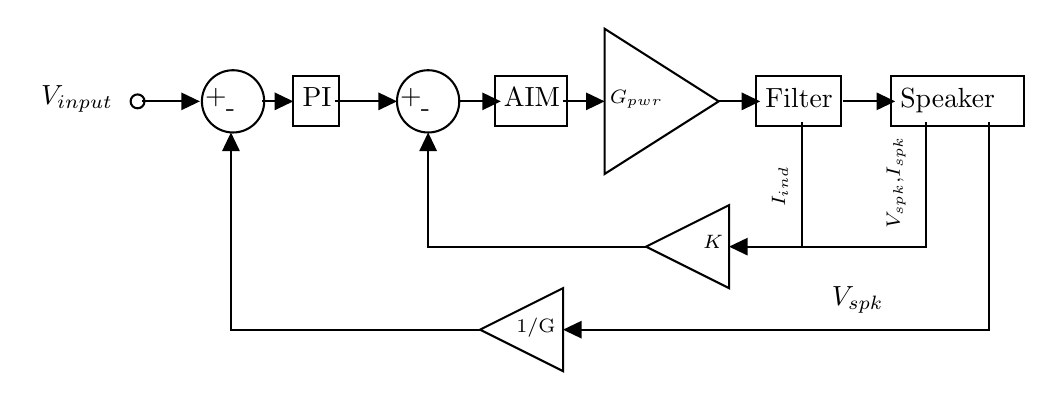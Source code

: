 

\tikzset{every picture/.style={line width=0.75pt}} %set default line width to 0.75pt        

\begin{tikzpicture}[x=0.75pt,y=0.75pt,yscale=-1,xscale=1]
%uncomment if require: \path (0,888); %set diagram left start at 0, and has height of 888

%Shape: Circle [id:dp8093593830625807] 
\draw   (185,45) .. controls (185,36.72) and (191.72,30) .. (200,30) .. controls (208.28,30) and (215,36.72) .. (215,45) .. controls (215,53.28) and (208.28,60) .. (200,60) .. controls (191.72,60) and (185,53.28) .. (185,45) -- cycle ;

%Shape: Triangle [id:dp44581617276213614] 
\draw   (340,45) -- (285,80) -- (285,10) -- cycle ;
%Shape: Triangle [id:dp09631385215595478] 
\draw   (305,115) -- (345,95) -- (345,135) -- cycle ;
%Shape: Triangle [id:dp2526326760327633] 
\draw   (225,155) -- (265,135) -- (265,175) -- cycle ;
%Straight Lines [id:da22947722616995136] 
\draw    (120,45) -- (132,45) ;
\draw [shift={(135,45)}, rotate = 180] [fill={rgb, 255:red, 0; green, 0; blue, 0 }  ][line width=0.08]  [draw opacity=0] (8.93,-4.29) -- (0,0) -- (8.93,4.29) -- cycle    ;
%Straight Lines [id:da9820289371822846] 
\draw    (155,45) -- (182,45) ;
\draw [shift={(185,45)}, rotate = 180] [fill={rgb, 255:red, 0; green, 0; blue, 0 }  ][line width=0.08]  [draw opacity=0] (8.93,-4.29) -- (0,0) -- (8.93,4.29) -- cycle    ;
%Straight Lines [id:da1710685770143594] 
\draw    (215,45) -- (232,45) ;
\draw [shift={(235,45)}, rotate = 180] [fill={rgb, 255:red, 0; green, 0; blue, 0 }  ][line width=0.08]  [draw opacity=0] (8.93,-4.29) -- (0,0) -- (8.93,4.29) -- cycle    ;
%Straight Lines [id:da8296107958731653] 
\draw    (265,45) -- (282,45) ;
\draw [shift={(285,45)}, rotate = 180] [fill={rgb, 255:red, 0; green, 0; blue, 0 }  ][line width=0.08]  [draw opacity=0] (8.93,-4.29) -- (0,0) -- (8.93,4.29) -- cycle    ;
%Straight Lines [id:da7610584415564716] 
\draw    (340,45) -- (357,45) ;
\draw [shift={(360,45)}, rotate = 180] [fill={rgb, 255:red, 0; green, 0; blue, 0 }  ][line width=0.08]  [draw opacity=0] (8.93,-4.29) -- (0,0) -- (8.93,4.29) -- cycle    ;
%Straight Lines [id:da0317255178938578] 
\draw    (400,45) -- (422,45) ;
\draw [shift={(425,45)}, rotate = 180] [fill={rgb, 255:red, 0; green, 0; blue, 0 }  ][line width=0.08]  [draw opacity=0] (8.93,-4.29) -- (0,0) -- (8.93,4.29) -- cycle    ;
%Straight Lines [id:da47831470158494027] 
\draw    (380,55) -- (380,115) -- (348,115) ;
\draw [shift={(345,115)}, rotate = 360] [fill={rgb, 255:red, 0; green, 0; blue, 0 }  ][line width=0.08]  [draw opacity=0] (8.93,-4.29) -- (0,0) -- (8.93,4.29) -- cycle    ;
%Straight Lines [id:da7707722284057568] 
\draw    (440,55) -- (440,115) -- (380,115) ;
%Straight Lines [id:da885640579095621] 
\draw    (470,55) -- (470,155) -- (268,155) ;
\draw [shift={(265,155)}, rotate = 360] [fill={rgb, 255:red, 0; green, 0; blue, 0 }  ][line width=0.08]  [draw opacity=0] (8.93,-4.29) -- (0,0) -- (8.93,4.29) -- cycle    ;
%Straight Lines [id:da06407371574232901] 
\draw    (305,115) -- (200,115) -- (200,63) ;
\draw [shift={(200,60)}, rotate = 450] [fill={rgb, 255:red, 0; green, 0; blue, 0 }  ][line width=0.08]  [draw opacity=0] (8.93,-4.29) -- (0,0) -- (8.93,4.29) -- cycle    ;
%Straight Lines [id:da6120868731529776] 
\draw    (225,155) -- (105,155) -- (105,63) ;
\draw [shift={(105,60)}, rotate = 450] [fill={rgb, 255:red, 0; green, 0; blue, 0 }  ][line width=0.08]  [draw opacity=0] (8.93,-4.29) -- (0,0) -- (8.93,4.29) -- cycle    ;
%Straight Lines [id:da2237355312459719] 
\draw    (62.35,45) -- (87,45) ;
\draw [shift={(90,45)}, rotate = 180] [fill={rgb, 255:red, 0; green, 0; blue, 0 }  ][line width=0.08]  [draw opacity=0] (8.93,-4.29) -- (0,0) -- (8.93,4.29) -- cycle    ;
\draw [shift={(60,45)}, rotate = 0] [color={rgb, 255:red, 0; green, 0; blue, 0 }  ][line width=0.75]      (0, 0) circle [x radius= 3.35, y radius= 3.35]   ;
%Shape: Circle [id:dp8770748862255773] 
\draw   (91,45) .. controls (91,36.72) and (97.72,30) .. (106,30) .. controls (114.28,30) and (121,36.72) .. (121,45) .. controls (121,53.28) and (114.28,60) .. (106,60) .. controls (97.72,60) and (91,53.28) .. (91,45) -- cycle ;


% Text Node
\draw    (135,33) -- (157,33) -- (157,57) -- (135,57) -- cycle  ;
\draw (138,37) node [anchor=north west][inner sep=0.75pt]   [align=center] {PI};
% Text Node
\draw    (232,33) -- (267,33) -- (267,57) -- (232,57) -- cycle  ;
\draw (235,37) node [anchor=north west][inner sep=0.75pt]   [align=center] {AIM};
% Text Node
\draw (286,38) node [anchor=north west][inner sep=0.75pt]  [font=\scriptsize] [align=center] {$G_{pwr}$};
% Text Node
\draw    (358,33) -- (399,33) -- (399,57) -- (358,57) -- cycle  ;
\draw (361,37) node [anchor=north west][inner sep=0.75pt]   [align=center] {Filter};
% Text Node
\draw    (423,33) -- (487,33) -- (487,57) -- (423,57) -- cycle  ;
\draw (426,37) node [anchor=north west][inner sep=0.75pt]   [align=center] {Speaker};
% Text Node
\draw (241,148) node [anchor=north west][inner sep=0.75pt]  [font=\scriptsize] [align=center] {1/G};
% Text Node
\draw (369.5,86) node  [font=\scriptsize,rotate=-270] [align=center] {$I_{ind}$};
% Text Node
\draw (331,108) node [anchor=north west][inner sep=0.75pt]  [font=\scriptsize] [align=left] {$K$};
% Text Node
\draw (425.5,84) node  [font=\scriptsize,rotate=-270] [align=left] {$V_{spk}$,$I_{spk}$};
% Text Node
\draw (407,140.5) node   [align=left] {$V_{spk}$};
% Text Node
\draw (12,36) node [anchor=north west][inner sep=0.75pt]   [align=left] {$V_{input}$};
% Text Node
\draw (185,37) node [anchor=north west][inner sep=0.75pt]   [align=left] {+};
% Text Node
\draw (195,45) node [anchor=north west][inner sep=0.75pt]   [align=left] {\mbox{-}};
% Text Node
\draw (101,45) node [anchor=north west][inner sep=0.75pt]   [align=left] {\mbox{-}};
% Text Node
\draw (91,37) node [anchor=north west][inner sep=0.75pt]   [align=left] {+};


\end{tikzpicture}